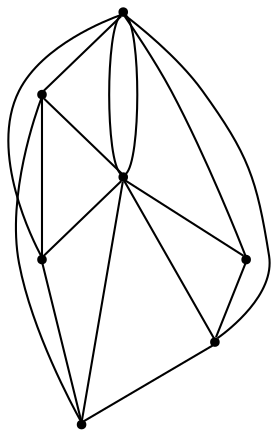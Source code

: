 graph {
  node [shape=point,comment="{\"directed\":false,\"doi\":\"10.1007/978-3-319-27261-0_35\",\"figure\":\"1 (1)\"}"]

  v0 [pos="851.7314999031761,1393.6384430704181"]
  v1 [pos="786.3794574404213,1393.6384430704181"]
  v2 [pos="721.0232181420986,1393.6384430704181"]
  v3 [pos="655.671112090926,1393.6384430704181"]
  v4 [pos="590.3179727279661,1393.6384430704181"]
  v5 [pos="524.9659223166591,1393.6384430704181"]
  v6 [pos="459.61072427867606,1393.6384430704181"]

  v0 -- v3 [id="-1",pos="851.7314999031761,1393.6384430704181 851.7314999031761,1420.7090996567645 829.7863738946172,1442.653956713311 802.7153855354304,1442.653956713311 775.6443971762436,1442.653956713311 753.6992075792671,1420.7090996567645 753.6992075792671,1393.6384430704181 753.6992075792671,1366.567786484072 731.7540815707082,1344.6229294275256 704.6872264586717,1344.6229294275256 677.6163016879026,1344.6229294275256 655.671112090926,1366.567786484072 655.671112090926,1393.6384430704181"]
  v6 -- v5 [id="-2",pos="459.61072427867606,1393.6384430704181 524.9659223166591,1393.6384430704181 524.9659223166591,1393.6384430704181 524.9659223166591,1393.6384430704181"]
  v2 -- v1 [id="-3",pos="721.0232181420986,1393.6384430704181 786.3794574404213,1393.6384430704181 786.3794574404213,1393.6384430704181 786.3794574404213,1393.6384430704181"]
  v1 -- v0 [id="-4",pos="786.3794574404213,1393.6384430704181 851.7314999031761,1393.6384430704181 851.7314999031761,1393.6384430704181 851.7314999031761,1393.6384430704181"]
  v6 -- v4 [id="-5",pos="459.61072427867606,1393.6384430704181 459.61072427867606,1357.5455908249087 488.86953573717693,1328.2871379524654 524.9627985356396,1328.2871379524654 561.0560613341023,1328.2871379524654 590.3190696281713,1357.5455908249087 590.3179727279661,1393.6384430704181"]
  v6 -- v3 [id="-6",pos="459.61072427867606,1393.6384430704181 459.61072427867606,1366.567786484072 481.5558820814437,1344.6229294275256 508.62687044063057,1344.6229294275256 535.6978270056086,1344.6229294275256 557.638819767017,1366.567786484072 557.638819767017,1393.6384430704181 557.638819767017,1420.7090996567645 579.5840093639936,1442.653956713311 606.6549977231804,1442.653956713311 633.7259860823673,1442.653956713311 655.671112090926,1420.7090996567645 655.671112090926,1393.6384430704181"]
  v6 -- v3 [id="-7",pos="459.61072427867606,1393.6384430704181 459.61072427867606,1447.7797562431106 503.5010398842114,1491.6654007473473 557.638819767017,1491.6654007473473 611.7807964853907,1491.6654007473473 655.671112090926,1447.7797562431106 655.671112090926,1393.6384430704181"]
  v6 -- v0 [id="-8",pos="459.61072427867606,1393.6384430704181 459.61072427867606,1285.3600135091665 547.3913554897468,1197.5804581077036 655.671112090926,1197.5804581077036 763.9508686921054,1197.5804581077036 851.7314999031761,1285.3600135091665 851.7314999031761,1393.6384430704181"]
  v6 -- v2 [id="-9",pos="459.61072427867606,1393.6384430704181 459.61072427867606,1465.8240203861606 518.1283789898866,1524.3410533063238 590.3190696281713,1524.3410533063238 662.5013983895286,1524.3410533063238 721.0232181420986,1465.8240203861606 721.0232181420986,1393.6384430704181"]
  v3 -- v5 [id="-10",pos="655.671112090926,1393.6384430704181 655.671112090926,1429.7312953159278 626.4081037968571,1458.989748188371 590.3190696281713,1458.989748188371 554.2257750354997,1458.989748188371 524.9627985356396,1429.7312953159278 524.9659223166591,1393.6384430704181"]
  v3 -- v2 [id="-11",pos="655.671112090926,1393.6384430704181 721.0232181420986,1393.6384430704181 721.0232181420986,1393.6384430704181 721.0232181420986,1393.6384430704181"]
  v4 -- v1 [id="-12",pos="590.3179727279661,1393.6384430704181 590.3190696281713,1339.497129897726 634.2052519865563,1295.6114853934891 688.3471651165123,1295.6114853934891 742.489141834886,1295.6114853934891 786.375324193271,1339.497129897726 786.3794574404213,1393.6384430704181"]
  v3 -- v1 [id="-13",pos="655.671112090926,1393.6384430704181 655.6711756793437,1357.5455908249087 684.9299871378447,1328.2871379524654 721.0232817305163,1328.2871379524654 757.1165127347701,1328.2871379524654 786.375324193271,1357.5455908249087 786.3794574404213,1393.6384430704181"]
  v4 -- v3 [id="-14",pos="590.3179727279661,1393.6384430704181 655.671112090926,1393.6384430704181 655.671112090926,1393.6384430704181 655.671112090926,1393.6384430704181"]
  v2 -- v0 [id="-15",pos="721.0232181420986,1393.6384430704181 721.0232181420986,1429.7312953159278 750.2820296005995,1458.989748188371 786.375324193271,1458.989748188371 822.4684916091071,1458.989748188371 851.7314999031761,1429.7312953159278 851.7314999031761,1393.6384430704181"]
  v5 -- v4 [id="-16",pos="524.9659223166591,1393.6384430704181 590.3179727279661,1393.6384430704181 590.3179727279661,1393.6384430704181 590.3179727279661,1393.6384430704181"]
}